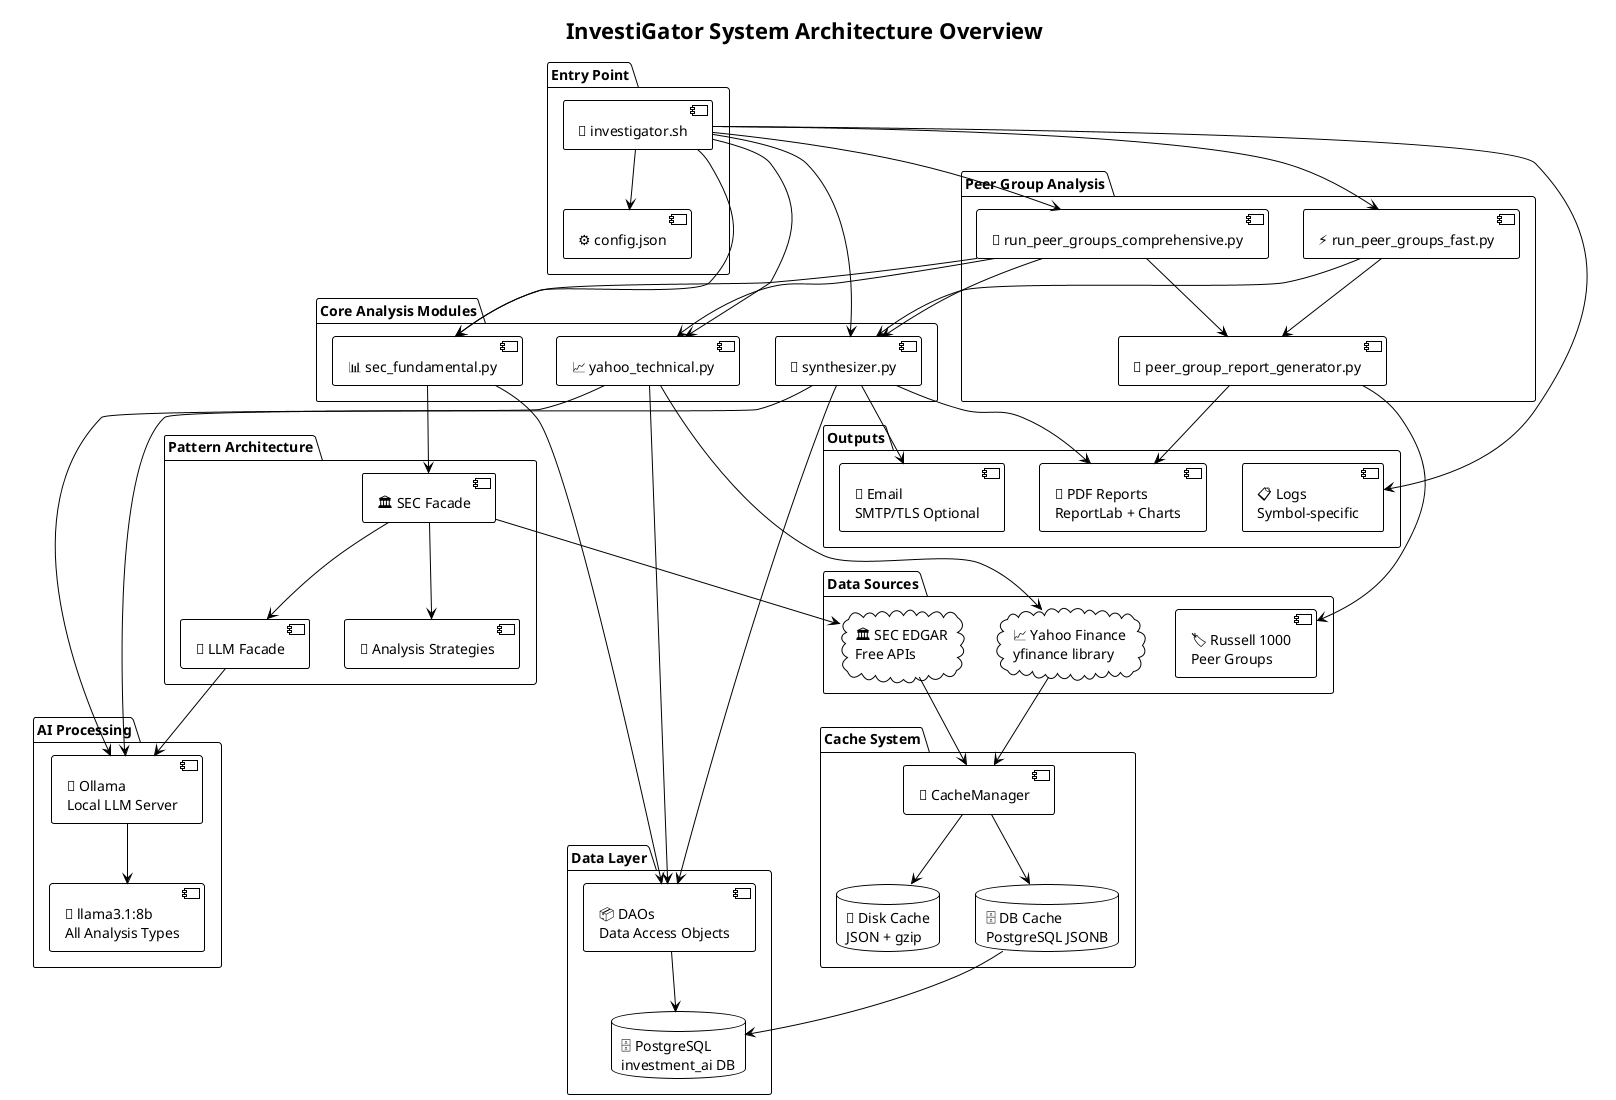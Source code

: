 @startuml architecture-overview
!theme plain
title InvestiGator System Architecture Overview

package "Entry Point" {
  [🐢 investigator.sh] as SHELL
  [⚙️ config.json] as CONFIG
}

package "Core Analysis Modules" {
  [📊 sec_fundamental.py] as FUND
  [📈 yahoo_technical.py] as TECH  
  [🔗 synthesizer.py] as SYNTH
}

package "Peer Group Analysis" {
  [🏢 run_peer_groups_comprehensive.py] as PEER_COMP
  [⚡ run_peer_groups_fast.py] as PEER_FAST
  [📄 peer_group_report_generator.py] as PEER_REPORT
}

package "Pattern Architecture" {
  [🏛️ SEC Facade] as SEC_FACADE
  [🤖 LLM Facade] as LLM_FACADE
  [📐 Analysis Strategies] as STRATEGIES
}

package "Data Sources" {
  cloud "🏛️ SEC EDGAR\nFree APIs" as SEC_API
  cloud "📈 Yahoo Finance\nyfinance library" as YAHOO_API
  [🏷️ Russell 1000\nPeer Groups] as PEER_DATA
}

package "Cache System" {
  [🎯 CacheManager] as CACHE_MGR
  database "💾 Disk Cache\nJSON + gzip" as DISK
  database "🗄️ DB Cache\nPostgreSQL JSONB" as DB_CACHE
}

package "AI Processing" {
  [🦙 Ollama\nLocal LLM Server] as OLLAMA
  [📝 llama3.1:8b\nAll Analysis Types] as LLAMA31
}

package "Data Layer" {
  database "🗄️ PostgreSQL\ninvestment_ai DB" as DB
  [📦 DAOs\nData Access Objects] as DAOS
}

package "Outputs" {
  [📄 PDF Reports\nReportLab + Charts] as PDF
  [📧 Email\nSMTP/TLS Optional] as EMAIL
  [📋 Logs\nSymbol-specific] as LOGS
}

' Main Flow
SHELL --> CONFIG
SHELL --> FUND
SHELL --> TECH  
SHELL --> SYNTH
SHELL --> PEER_COMP
SHELL --> PEER_FAST

' Pattern connections
FUND --> SEC_FACADE
SEC_FACADE --> LLM_FACADE
SEC_FACADE --> STRATEGIES

' Peer group connections
PEER_COMP --> FUND
PEER_COMP --> TECH
PEER_COMP --> SYNTH
PEER_FAST --> SYNTH
PEER_COMP --> PEER_REPORT
PEER_FAST --> PEER_REPORT
PEER_REPORT --> PEER_DATA

' Data source connections
SEC_FACADE --> SEC_API
TECH --> YAHOO_API

' Cache flow
SEC_API --> CACHE_MGR
YAHOO_API --> CACHE_MGR
CACHE_MGR --> DISK
CACHE_MGR --> DB_CACHE

' AI connections
LLM_FACADE --> OLLAMA
OLLAMA --> LLAMA31
TECH --> OLLAMA
SYNTH --> OLLAMA

' Database connections
DB_CACHE --> DB
DAOS --> DB
FUND --> DAOS
TECH --> DAOS
SYNTH --> DAOS

' Output connections
SYNTH --> PDF
PEER_REPORT --> PDF
SYNTH --> EMAIL
SHELL --> LOGS

@enduml